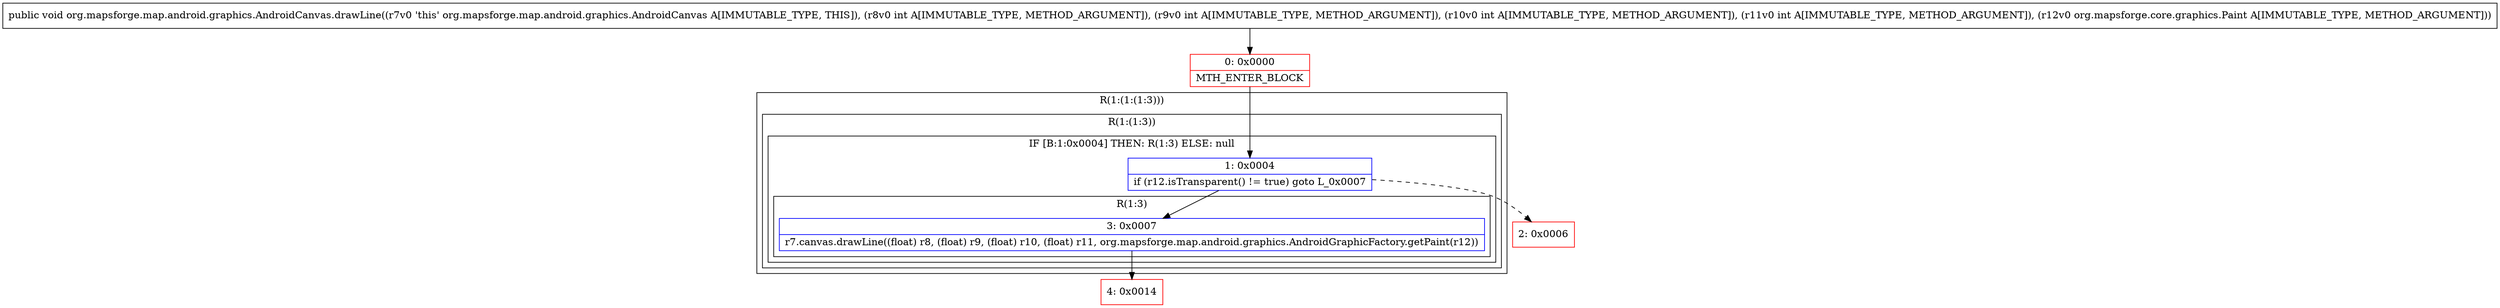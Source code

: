 digraph "CFG fororg.mapsforge.map.android.graphics.AndroidCanvas.drawLine(IIIILorg\/mapsforge\/core\/graphics\/Paint;)V" {
subgraph cluster_Region_1121036021 {
label = "R(1:(1:(1:3)))";
node [shape=record,color=blue];
subgraph cluster_Region_503239629 {
label = "R(1:(1:3))";
node [shape=record,color=blue];
subgraph cluster_IfRegion_980777956 {
label = "IF [B:1:0x0004] THEN: R(1:3) ELSE: null";
node [shape=record,color=blue];
Node_1 [shape=record,label="{1\:\ 0x0004|if (r12.isTransparent() != true) goto L_0x0007\l}"];
subgraph cluster_Region_1134649079 {
label = "R(1:3)";
node [shape=record,color=blue];
Node_3 [shape=record,label="{3\:\ 0x0007|r7.canvas.drawLine((float) r8, (float) r9, (float) r10, (float) r11, org.mapsforge.map.android.graphics.AndroidGraphicFactory.getPaint(r12))\l}"];
}
}
}
}
Node_0 [shape=record,color=red,label="{0\:\ 0x0000|MTH_ENTER_BLOCK\l}"];
Node_2 [shape=record,color=red,label="{2\:\ 0x0006}"];
Node_4 [shape=record,color=red,label="{4\:\ 0x0014}"];
MethodNode[shape=record,label="{public void org.mapsforge.map.android.graphics.AndroidCanvas.drawLine((r7v0 'this' org.mapsforge.map.android.graphics.AndroidCanvas A[IMMUTABLE_TYPE, THIS]), (r8v0 int A[IMMUTABLE_TYPE, METHOD_ARGUMENT]), (r9v0 int A[IMMUTABLE_TYPE, METHOD_ARGUMENT]), (r10v0 int A[IMMUTABLE_TYPE, METHOD_ARGUMENT]), (r11v0 int A[IMMUTABLE_TYPE, METHOD_ARGUMENT]), (r12v0 org.mapsforge.core.graphics.Paint A[IMMUTABLE_TYPE, METHOD_ARGUMENT])) }"];
MethodNode -> Node_0;
Node_1 -> Node_2[style=dashed];
Node_1 -> Node_3;
Node_3 -> Node_4;
Node_0 -> Node_1;
}

